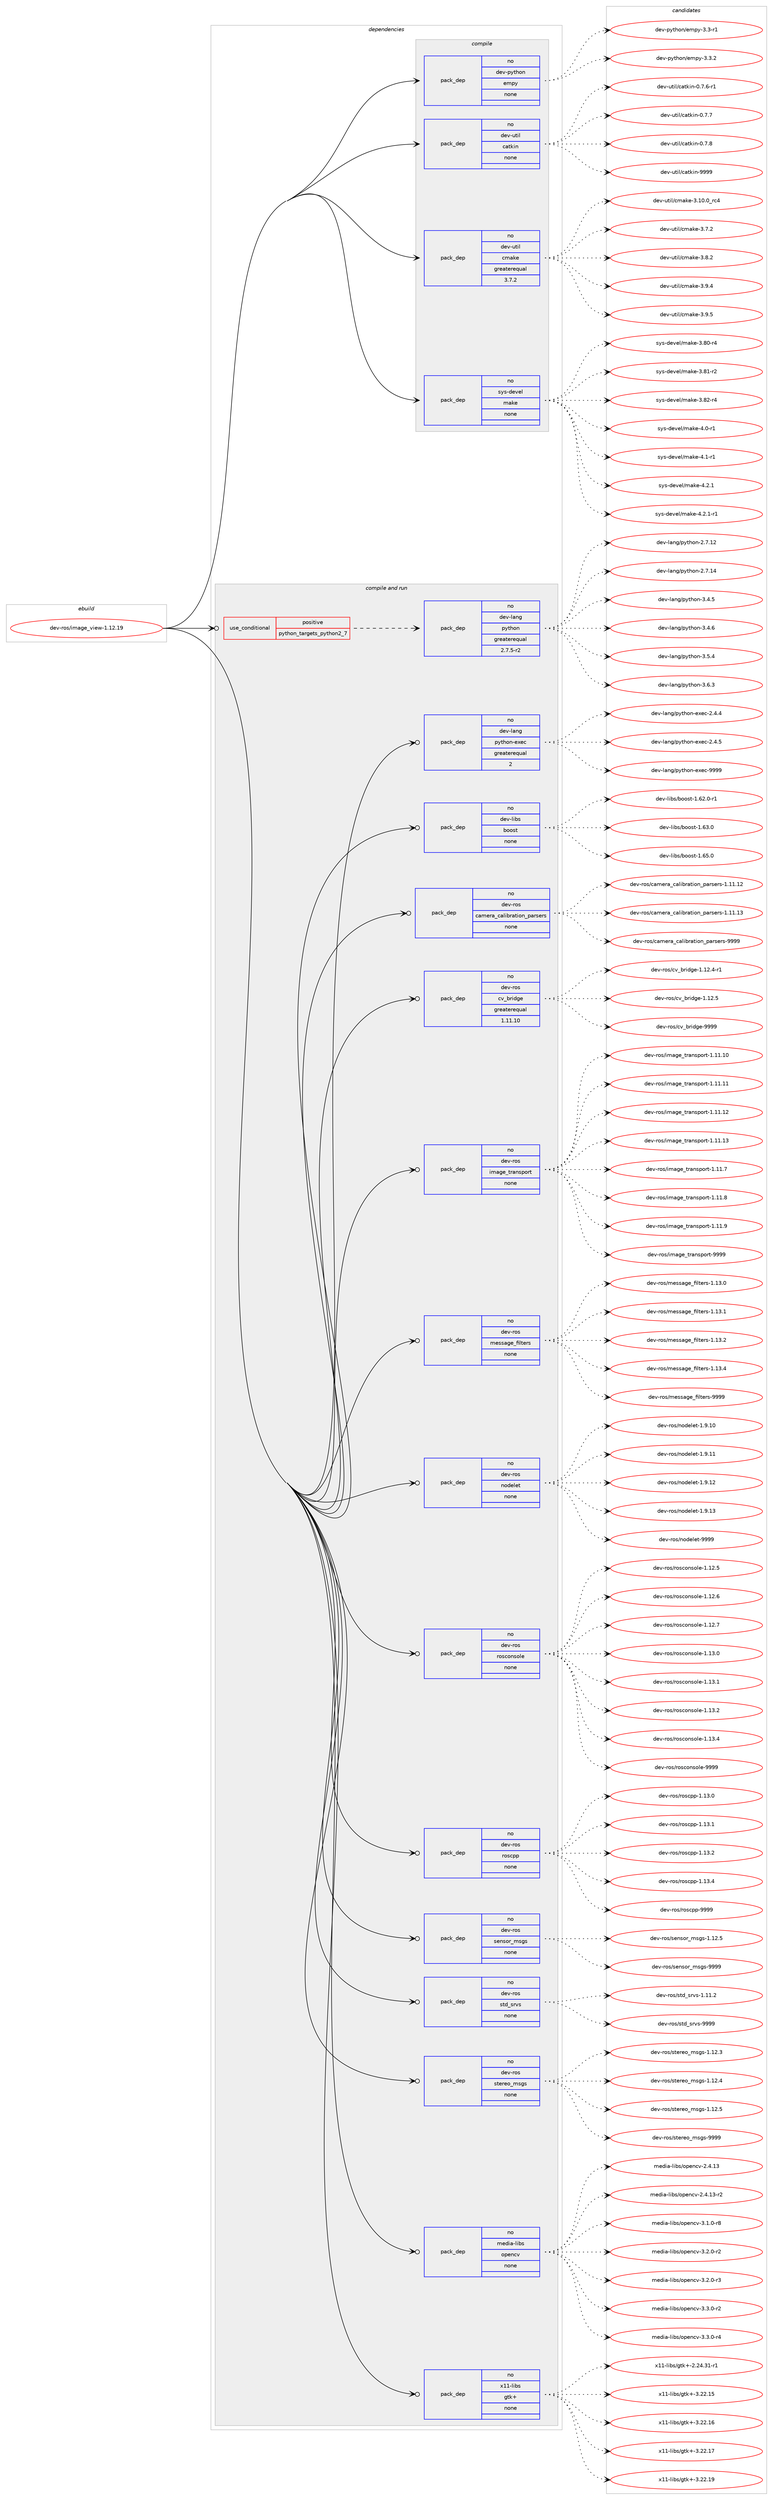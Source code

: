 digraph prolog {

# *************
# Graph options
# *************

newrank=true;
concentrate=true;
compound=true;
graph [rankdir=LR,fontname=Helvetica,fontsize=10,ranksep=1.5];#, ranksep=2.5, nodesep=0.2];
edge  [arrowhead=vee];
node  [fontname=Helvetica,fontsize=10];

# **********
# The ebuild
# **********

subgraph cluster_leftcol {
color=gray;
rank=same;
label=<<i>ebuild</i>>;
id [label="dev-ros/image_view-1.12.19", color=red, width=4, href="../dev-ros/image_view-1.12.19.svg"];
}

# ****************
# The dependencies
# ****************

subgraph cluster_midcol {
color=gray;
label=<<i>dependencies</i>>;
subgraph cluster_compile {
fillcolor="#eeeeee";
style=filled;
label=<<i>compile</i>>;
subgraph pack153313 {
dependency202832 [label=<<TABLE BORDER="0" CELLBORDER="1" CELLSPACING="0" CELLPADDING="4" WIDTH="220"><TR><TD ROWSPAN="6" CELLPADDING="30">pack_dep</TD></TR><TR><TD WIDTH="110">no</TD></TR><TR><TD>dev-python</TD></TR><TR><TD>empy</TD></TR><TR><TD>none</TD></TR><TR><TD></TD></TR></TABLE>>, shape=none, color=blue];
}
id:e -> dependency202832:w [weight=20,style="solid",arrowhead="vee"];
subgraph pack153314 {
dependency202833 [label=<<TABLE BORDER="0" CELLBORDER="1" CELLSPACING="0" CELLPADDING="4" WIDTH="220"><TR><TD ROWSPAN="6" CELLPADDING="30">pack_dep</TD></TR><TR><TD WIDTH="110">no</TD></TR><TR><TD>dev-util</TD></TR><TR><TD>catkin</TD></TR><TR><TD>none</TD></TR><TR><TD></TD></TR></TABLE>>, shape=none, color=blue];
}
id:e -> dependency202833:w [weight=20,style="solid",arrowhead="vee"];
subgraph pack153315 {
dependency202834 [label=<<TABLE BORDER="0" CELLBORDER="1" CELLSPACING="0" CELLPADDING="4" WIDTH="220"><TR><TD ROWSPAN="6" CELLPADDING="30">pack_dep</TD></TR><TR><TD WIDTH="110">no</TD></TR><TR><TD>dev-util</TD></TR><TR><TD>cmake</TD></TR><TR><TD>greaterequal</TD></TR><TR><TD>3.7.2</TD></TR></TABLE>>, shape=none, color=blue];
}
id:e -> dependency202834:w [weight=20,style="solid",arrowhead="vee"];
subgraph pack153316 {
dependency202835 [label=<<TABLE BORDER="0" CELLBORDER="1" CELLSPACING="0" CELLPADDING="4" WIDTH="220"><TR><TD ROWSPAN="6" CELLPADDING="30">pack_dep</TD></TR><TR><TD WIDTH="110">no</TD></TR><TR><TD>sys-devel</TD></TR><TR><TD>make</TD></TR><TR><TD>none</TD></TR><TR><TD></TD></TR></TABLE>>, shape=none, color=blue];
}
id:e -> dependency202835:w [weight=20,style="solid",arrowhead="vee"];
}
subgraph cluster_compileandrun {
fillcolor="#eeeeee";
style=filled;
label=<<i>compile and run</i>>;
subgraph cond45532 {
dependency202836 [label=<<TABLE BORDER="0" CELLBORDER="1" CELLSPACING="0" CELLPADDING="4"><TR><TD ROWSPAN="3" CELLPADDING="10">use_conditional</TD></TR><TR><TD>positive</TD></TR><TR><TD>python_targets_python2_7</TD></TR></TABLE>>, shape=none, color=red];
subgraph pack153317 {
dependency202837 [label=<<TABLE BORDER="0" CELLBORDER="1" CELLSPACING="0" CELLPADDING="4" WIDTH="220"><TR><TD ROWSPAN="6" CELLPADDING="30">pack_dep</TD></TR><TR><TD WIDTH="110">no</TD></TR><TR><TD>dev-lang</TD></TR><TR><TD>python</TD></TR><TR><TD>greaterequal</TD></TR><TR><TD>2.7.5-r2</TD></TR></TABLE>>, shape=none, color=blue];
}
dependency202836:e -> dependency202837:w [weight=20,style="dashed",arrowhead="vee"];
}
id:e -> dependency202836:w [weight=20,style="solid",arrowhead="odotvee"];
subgraph pack153318 {
dependency202838 [label=<<TABLE BORDER="0" CELLBORDER="1" CELLSPACING="0" CELLPADDING="4" WIDTH="220"><TR><TD ROWSPAN="6" CELLPADDING="30">pack_dep</TD></TR><TR><TD WIDTH="110">no</TD></TR><TR><TD>dev-lang</TD></TR><TR><TD>python-exec</TD></TR><TR><TD>greaterequal</TD></TR><TR><TD>2</TD></TR></TABLE>>, shape=none, color=blue];
}
id:e -> dependency202838:w [weight=20,style="solid",arrowhead="odotvee"];
subgraph pack153319 {
dependency202839 [label=<<TABLE BORDER="0" CELLBORDER="1" CELLSPACING="0" CELLPADDING="4" WIDTH="220"><TR><TD ROWSPAN="6" CELLPADDING="30">pack_dep</TD></TR><TR><TD WIDTH="110">no</TD></TR><TR><TD>dev-libs</TD></TR><TR><TD>boost</TD></TR><TR><TD>none</TD></TR><TR><TD></TD></TR></TABLE>>, shape=none, color=blue];
}
id:e -> dependency202839:w [weight=20,style="solid",arrowhead="odotvee"];
subgraph pack153320 {
dependency202840 [label=<<TABLE BORDER="0" CELLBORDER="1" CELLSPACING="0" CELLPADDING="4" WIDTH="220"><TR><TD ROWSPAN="6" CELLPADDING="30">pack_dep</TD></TR><TR><TD WIDTH="110">no</TD></TR><TR><TD>dev-ros</TD></TR><TR><TD>camera_calibration_parsers</TD></TR><TR><TD>none</TD></TR><TR><TD></TD></TR></TABLE>>, shape=none, color=blue];
}
id:e -> dependency202840:w [weight=20,style="solid",arrowhead="odotvee"];
subgraph pack153321 {
dependency202841 [label=<<TABLE BORDER="0" CELLBORDER="1" CELLSPACING="0" CELLPADDING="4" WIDTH="220"><TR><TD ROWSPAN="6" CELLPADDING="30">pack_dep</TD></TR><TR><TD WIDTH="110">no</TD></TR><TR><TD>dev-ros</TD></TR><TR><TD>cv_bridge</TD></TR><TR><TD>greaterequal</TD></TR><TR><TD>1.11.10</TD></TR></TABLE>>, shape=none, color=blue];
}
id:e -> dependency202841:w [weight=20,style="solid",arrowhead="odotvee"];
subgraph pack153322 {
dependency202842 [label=<<TABLE BORDER="0" CELLBORDER="1" CELLSPACING="0" CELLPADDING="4" WIDTH="220"><TR><TD ROWSPAN="6" CELLPADDING="30">pack_dep</TD></TR><TR><TD WIDTH="110">no</TD></TR><TR><TD>dev-ros</TD></TR><TR><TD>image_transport</TD></TR><TR><TD>none</TD></TR><TR><TD></TD></TR></TABLE>>, shape=none, color=blue];
}
id:e -> dependency202842:w [weight=20,style="solid",arrowhead="odotvee"];
subgraph pack153323 {
dependency202843 [label=<<TABLE BORDER="0" CELLBORDER="1" CELLSPACING="0" CELLPADDING="4" WIDTH="220"><TR><TD ROWSPAN="6" CELLPADDING="30">pack_dep</TD></TR><TR><TD WIDTH="110">no</TD></TR><TR><TD>dev-ros</TD></TR><TR><TD>message_filters</TD></TR><TR><TD>none</TD></TR><TR><TD></TD></TR></TABLE>>, shape=none, color=blue];
}
id:e -> dependency202843:w [weight=20,style="solid",arrowhead="odotvee"];
subgraph pack153324 {
dependency202844 [label=<<TABLE BORDER="0" CELLBORDER="1" CELLSPACING="0" CELLPADDING="4" WIDTH="220"><TR><TD ROWSPAN="6" CELLPADDING="30">pack_dep</TD></TR><TR><TD WIDTH="110">no</TD></TR><TR><TD>dev-ros</TD></TR><TR><TD>nodelet</TD></TR><TR><TD>none</TD></TR><TR><TD></TD></TR></TABLE>>, shape=none, color=blue];
}
id:e -> dependency202844:w [weight=20,style="solid",arrowhead="odotvee"];
subgraph pack153325 {
dependency202845 [label=<<TABLE BORDER="0" CELLBORDER="1" CELLSPACING="0" CELLPADDING="4" WIDTH="220"><TR><TD ROWSPAN="6" CELLPADDING="30">pack_dep</TD></TR><TR><TD WIDTH="110">no</TD></TR><TR><TD>dev-ros</TD></TR><TR><TD>rosconsole</TD></TR><TR><TD>none</TD></TR><TR><TD></TD></TR></TABLE>>, shape=none, color=blue];
}
id:e -> dependency202845:w [weight=20,style="solid",arrowhead="odotvee"];
subgraph pack153326 {
dependency202846 [label=<<TABLE BORDER="0" CELLBORDER="1" CELLSPACING="0" CELLPADDING="4" WIDTH="220"><TR><TD ROWSPAN="6" CELLPADDING="30">pack_dep</TD></TR><TR><TD WIDTH="110">no</TD></TR><TR><TD>dev-ros</TD></TR><TR><TD>roscpp</TD></TR><TR><TD>none</TD></TR><TR><TD></TD></TR></TABLE>>, shape=none, color=blue];
}
id:e -> dependency202846:w [weight=20,style="solid",arrowhead="odotvee"];
subgraph pack153327 {
dependency202847 [label=<<TABLE BORDER="0" CELLBORDER="1" CELLSPACING="0" CELLPADDING="4" WIDTH="220"><TR><TD ROWSPAN="6" CELLPADDING="30">pack_dep</TD></TR><TR><TD WIDTH="110">no</TD></TR><TR><TD>dev-ros</TD></TR><TR><TD>sensor_msgs</TD></TR><TR><TD>none</TD></TR><TR><TD></TD></TR></TABLE>>, shape=none, color=blue];
}
id:e -> dependency202847:w [weight=20,style="solid",arrowhead="odotvee"];
subgraph pack153328 {
dependency202848 [label=<<TABLE BORDER="0" CELLBORDER="1" CELLSPACING="0" CELLPADDING="4" WIDTH="220"><TR><TD ROWSPAN="6" CELLPADDING="30">pack_dep</TD></TR><TR><TD WIDTH="110">no</TD></TR><TR><TD>dev-ros</TD></TR><TR><TD>std_srvs</TD></TR><TR><TD>none</TD></TR><TR><TD></TD></TR></TABLE>>, shape=none, color=blue];
}
id:e -> dependency202848:w [weight=20,style="solid",arrowhead="odotvee"];
subgraph pack153329 {
dependency202849 [label=<<TABLE BORDER="0" CELLBORDER="1" CELLSPACING="0" CELLPADDING="4" WIDTH="220"><TR><TD ROWSPAN="6" CELLPADDING="30">pack_dep</TD></TR><TR><TD WIDTH="110">no</TD></TR><TR><TD>dev-ros</TD></TR><TR><TD>stereo_msgs</TD></TR><TR><TD>none</TD></TR><TR><TD></TD></TR></TABLE>>, shape=none, color=blue];
}
id:e -> dependency202849:w [weight=20,style="solid",arrowhead="odotvee"];
subgraph pack153330 {
dependency202850 [label=<<TABLE BORDER="0" CELLBORDER="1" CELLSPACING="0" CELLPADDING="4" WIDTH="220"><TR><TD ROWSPAN="6" CELLPADDING="30">pack_dep</TD></TR><TR><TD WIDTH="110">no</TD></TR><TR><TD>media-libs</TD></TR><TR><TD>opencv</TD></TR><TR><TD>none</TD></TR><TR><TD></TD></TR></TABLE>>, shape=none, color=blue];
}
id:e -> dependency202850:w [weight=20,style="solid",arrowhead="odotvee"];
subgraph pack153331 {
dependency202851 [label=<<TABLE BORDER="0" CELLBORDER="1" CELLSPACING="0" CELLPADDING="4" WIDTH="220"><TR><TD ROWSPAN="6" CELLPADDING="30">pack_dep</TD></TR><TR><TD WIDTH="110">no</TD></TR><TR><TD>x11-libs</TD></TR><TR><TD>gtk+</TD></TR><TR><TD>none</TD></TR><TR><TD></TD></TR></TABLE>>, shape=none, color=blue];
}
id:e -> dependency202851:w [weight=20,style="solid",arrowhead="odotvee"];
}
subgraph cluster_run {
fillcolor="#eeeeee";
style=filled;
label=<<i>run</i>>;
}
}

# **************
# The candidates
# **************

subgraph cluster_choices {
rank=same;
color=gray;
label=<<i>candidates</i>>;

subgraph choice153313 {
color=black;
nodesep=1;
choice1001011184511212111610411111047101109112121455146514511449 [label="dev-python/empy-3.3-r1", color=red, width=4,href="../dev-python/empy-3.3-r1.svg"];
choice1001011184511212111610411111047101109112121455146514650 [label="dev-python/empy-3.3.2", color=red, width=4,href="../dev-python/empy-3.3.2.svg"];
dependency202832:e -> choice1001011184511212111610411111047101109112121455146514511449:w [style=dotted,weight="100"];
dependency202832:e -> choice1001011184511212111610411111047101109112121455146514650:w [style=dotted,weight="100"];
}
subgraph choice153314 {
color=black;
nodesep=1;
choice100101118451171161051084799971161071051104548465546544511449 [label="dev-util/catkin-0.7.6-r1", color=red, width=4,href="../dev-util/catkin-0.7.6-r1.svg"];
choice10010111845117116105108479997116107105110454846554655 [label="dev-util/catkin-0.7.7", color=red, width=4,href="../dev-util/catkin-0.7.7.svg"];
choice10010111845117116105108479997116107105110454846554656 [label="dev-util/catkin-0.7.8", color=red, width=4,href="../dev-util/catkin-0.7.8.svg"];
choice100101118451171161051084799971161071051104557575757 [label="dev-util/catkin-9999", color=red, width=4,href="../dev-util/catkin-9999.svg"];
dependency202833:e -> choice100101118451171161051084799971161071051104548465546544511449:w [style=dotted,weight="100"];
dependency202833:e -> choice10010111845117116105108479997116107105110454846554655:w [style=dotted,weight="100"];
dependency202833:e -> choice10010111845117116105108479997116107105110454846554656:w [style=dotted,weight="100"];
dependency202833:e -> choice100101118451171161051084799971161071051104557575757:w [style=dotted,weight="100"];
}
subgraph choice153315 {
color=black;
nodesep=1;
choice1001011184511711610510847991099710710145514649484648951149952 [label="dev-util/cmake-3.10.0_rc4", color=red, width=4,href="../dev-util/cmake-3.10.0_rc4.svg"];
choice10010111845117116105108479910997107101455146554650 [label="dev-util/cmake-3.7.2", color=red, width=4,href="../dev-util/cmake-3.7.2.svg"];
choice10010111845117116105108479910997107101455146564650 [label="dev-util/cmake-3.8.2", color=red, width=4,href="../dev-util/cmake-3.8.2.svg"];
choice10010111845117116105108479910997107101455146574652 [label="dev-util/cmake-3.9.4", color=red, width=4,href="../dev-util/cmake-3.9.4.svg"];
choice10010111845117116105108479910997107101455146574653 [label="dev-util/cmake-3.9.5", color=red, width=4,href="../dev-util/cmake-3.9.5.svg"];
dependency202834:e -> choice1001011184511711610510847991099710710145514649484648951149952:w [style=dotted,weight="100"];
dependency202834:e -> choice10010111845117116105108479910997107101455146554650:w [style=dotted,weight="100"];
dependency202834:e -> choice10010111845117116105108479910997107101455146564650:w [style=dotted,weight="100"];
dependency202834:e -> choice10010111845117116105108479910997107101455146574652:w [style=dotted,weight="100"];
dependency202834:e -> choice10010111845117116105108479910997107101455146574653:w [style=dotted,weight="100"];
}
subgraph choice153316 {
color=black;
nodesep=1;
choice11512111545100101118101108471099710710145514656484511452 [label="sys-devel/make-3.80-r4", color=red, width=4,href="../sys-devel/make-3.80-r4.svg"];
choice11512111545100101118101108471099710710145514656494511450 [label="sys-devel/make-3.81-r2", color=red, width=4,href="../sys-devel/make-3.81-r2.svg"];
choice11512111545100101118101108471099710710145514656504511452 [label="sys-devel/make-3.82-r4", color=red, width=4,href="../sys-devel/make-3.82-r4.svg"];
choice115121115451001011181011084710997107101455246484511449 [label="sys-devel/make-4.0-r1", color=red, width=4,href="../sys-devel/make-4.0-r1.svg"];
choice115121115451001011181011084710997107101455246494511449 [label="sys-devel/make-4.1-r1", color=red, width=4,href="../sys-devel/make-4.1-r1.svg"];
choice115121115451001011181011084710997107101455246504649 [label="sys-devel/make-4.2.1", color=red, width=4,href="../sys-devel/make-4.2.1.svg"];
choice1151211154510010111810110847109971071014552465046494511449 [label="sys-devel/make-4.2.1-r1", color=red, width=4,href="../sys-devel/make-4.2.1-r1.svg"];
dependency202835:e -> choice11512111545100101118101108471099710710145514656484511452:w [style=dotted,weight="100"];
dependency202835:e -> choice11512111545100101118101108471099710710145514656494511450:w [style=dotted,weight="100"];
dependency202835:e -> choice11512111545100101118101108471099710710145514656504511452:w [style=dotted,weight="100"];
dependency202835:e -> choice115121115451001011181011084710997107101455246484511449:w [style=dotted,weight="100"];
dependency202835:e -> choice115121115451001011181011084710997107101455246494511449:w [style=dotted,weight="100"];
dependency202835:e -> choice115121115451001011181011084710997107101455246504649:w [style=dotted,weight="100"];
dependency202835:e -> choice1151211154510010111810110847109971071014552465046494511449:w [style=dotted,weight="100"];
}
subgraph choice153317 {
color=black;
nodesep=1;
choice10010111845108971101034711212111610411111045504655464950 [label="dev-lang/python-2.7.12", color=red, width=4,href="../dev-lang/python-2.7.12.svg"];
choice10010111845108971101034711212111610411111045504655464952 [label="dev-lang/python-2.7.14", color=red, width=4,href="../dev-lang/python-2.7.14.svg"];
choice100101118451089711010347112121116104111110455146524653 [label="dev-lang/python-3.4.5", color=red, width=4,href="../dev-lang/python-3.4.5.svg"];
choice100101118451089711010347112121116104111110455146524654 [label="dev-lang/python-3.4.6", color=red, width=4,href="../dev-lang/python-3.4.6.svg"];
choice100101118451089711010347112121116104111110455146534652 [label="dev-lang/python-3.5.4", color=red, width=4,href="../dev-lang/python-3.5.4.svg"];
choice100101118451089711010347112121116104111110455146544651 [label="dev-lang/python-3.6.3", color=red, width=4,href="../dev-lang/python-3.6.3.svg"];
dependency202837:e -> choice10010111845108971101034711212111610411111045504655464950:w [style=dotted,weight="100"];
dependency202837:e -> choice10010111845108971101034711212111610411111045504655464952:w [style=dotted,weight="100"];
dependency202837:e -> choice100101118451089711010347112121116104111110455146524653:w [style=dotted,weight="100"];
dependency202837:e -> choice100101118451089711010347112121116104111110455146524654:w [style=dotted,weight="100"];
dependency202837:e -> choice100101118451089711010347112121116104111110455146534652:w [style=dotted,weight="100"];
dependency202837:e -> choice100101118451089711010347112121116104111110455146544651:w [style=dotted,weight="100"];
}
subgraph choice153318 {
color=black;
nodesep=1;
choice1001011184510897110103471121211161041111104510112010199455046524652 [label="dev-lang/python-exec-2.4.4", color=red, width=4,href="../dev-lang/python-exec-2.4.4.svg"];
choice1001011184510897110103471121211161041111104510112010199455046524653 [label="dev-lang/python-exec-2.4.5", color=red, width=4,href="../dev-lang/python-exec-2.4.5.svg"];
choice10010111845108971101034711212111610411111045101120101994557575757 [label="dev-lang/python-exec-9999", color=red, width=4,href="../dev-lang/python-exec-9999.svg"];
dependency202838:e -> choice1001011184510897110103471121211161041111104510112010199455046524652:w [style=dotted,weight="100"];
dependency202838:e -> choice1001011184510897110103471121211161041111104510112010199455046524653:w [style=dotted,weight="100"];
dependency202838:e -> choice10010111845108971101034711212111610411111045101120101994557575757:w [style=dotted,weight="100"];
}
subgraph choice153319 {
color=black;
nodesep=1;
choice10010111845108105981154798111111115116454946545046484511449 [label="dev-libs/boost-1.62.0-r1", color=red, width=4,href="../dev-libs/boost-1.62.0-r1.svg"];
choice1001011184510810598115479811111111511645494654514648 [label="dev-libs/boost-1.63.0", color=red, width=4,href="../dev-libs/boost-1.63.0.svg"];
choice1001011184510810598115479811111111511645494654534648 [label="dev-libs/boost-1.65.0", color=red, width=4,href="../dev-libs/boost-1.65.0.svg"];
dependency202839:e -> choice10010111845108105981154798111111115116454946545046484511449:w [style=dotted,weight="100"];
dependency202839:e -> choice1001011184510810598115479811111111511645494654514648:w [style=dotted,weight="100"];
dependency202839:e -> choice1001011184510810598115479811111111511645494654534648:w [style=dotted,weight="100"];
}
subgraph choice153320 {
color=black;
nodesep=1;
choice1001011184511411111547999710910111497959997108105981149711610511111095112971141151011141154549464949464950 [label="dev-ros/camera_calibration_parsers-1.11.12", color=red, width=4,href="../dev-ros/camera_calibration_parsers-1.11.12.svg"];
choice1001011184511411111547999710910111497959997108105981149711610511111095112971141151011141154549464949464951 [label="dev-ros/camera_calibration_parsers-1.11.13", color=red, width=4,href="../dev-ros/camera_calibration_parsers-1.11.13.svg"];
choice1001011184511411111547999710910111497959997108105981149711610511111095112971141151011141154557575757 [label="dev-ros/camera_calibration_parsers-9999", color=red, width=4,href="../dev-ros/camera_calibration_parsers-9999.svg"];
dependency202840:e -> choice1001011184511411111547999710910111497959997108105981149711610511111095112971141151011141154549464949464950:w [style=dotted,weight="100"];
dependency202840:e -> choice1001011184511411111547999710910111497959997108105981149711610511111095112971141151011141154549464949464951:w [style=dotted,weight="100"];
dependency202840:e -> choice1001011184511411111547999710910111497959997108105981149711610511111095112971141151011141154557575757:w [style=dotted,weight="100"];
}
subgraph choice153321 {
color=black;
nodesep=1;
choice1001011184511411111547991189598114105100103101454946495046524511449 [label="dev-ros/cv_bridge-1.12.4-r1", color=red, width=4,href="../dev-ros/cv_bridge-1.12.4-r1.svg"];
choice100101118451141111154799118959811410510010310145494649504653 [label="dev-ros/cv_bridge-1.12.5", color=red, width=4,href="../dev-ros/cv_bridge-1.12.5.svg"];
choice10010111845114111115479911895981141051001031014557575757 [label="dev-ros/cv_bridge-9999", color=red, width=4,href="../dev-ros/cv_bridge-9999.svg"];
dependency202841:e -> choice1001011184511411111547991189598114105100103101454946495046524511449:w [style=dotted,weight="100"];
dependency202841:e -> choice100101118451141111154799118959811410510010310145494649504653:w [style=dotted,weight="100"];
dependency202841:e -> choice10010111845114111115479911895981141051001031014557575757:w [style=dotted,weight="100"];
}
subgraph choice153322 {
color=black;
nodesep=1;
choice10010111845114111115471051099710310195116114971101151121111141164549464949464948 [label="dev-ros/image_transport-1.11.10", color=red, width=4,href="../dev-ros/image_transport-1.11.10.svg"];
choice10010111845114111115471051099710310195116114971101151121111141164549464949464949 [label="dev-ros/image_transport-1.11.11", color=red, width=4,href="../dev-ros/image_transport-1.11.11.svg"];
choice10010111845114111115471051099710310195116114971101151121111141164549464949464950 [label="dev-ros/image_transport-1.11.12", color=red, width=4,href="../dev-ros/image_transport-1.11.12.svg"];
choice10010111845114111115471051099710310195116114971101151121111141164549464949464951 [label="dev-ros/image_transport-1.11.13", color=red, width=4,href="../dev-ros/image_transport-1.11.13.svg"];
choice100101118451141111154710510997103101951161149711011511211111411645494649494655 [label="dev-ros/image_transport-1.11.7", color=red, width=4,href="../dev-ros/image_transport-1.11.7.svg"];
choice100101118451141111154710510997103101951161149711011511211111411645494649494656 [label="dev-ros/image_transport-1.11.8", color=red, width=4,href="../dev-ros/image_transport-1.11.8.svg"];
choice100101118451141111154710510997103101951161149711011511211111411645494649494657 [label="dev-ros/image_transport-1.11.9", color=red, width=4,href="../dev-ros/image_transport-1.11.9.svg"];
choice10010111845114111115471051099710310195116114971101151121111141164557575757 [label="dev-ros/image_transport-9999", color=red, width=4,href="../dev-ros/image_transport-9999.svg"];
dependency202842:e -> choice10010111845114111115471051099710310195116114971101151121111141164549464949464948:w [style=dotted,weight="100"];
dependency202842:e -> choice10010111845114111115471051099710310195116114971101151121111141164549464949464949:w [style=dotted,weight="100"];
dependency202842:e -> choice10010111845114111115471051099710310195116114971101151121111141164549464949464950:w [style=dotted,weight="100"];
dependency202842:e -> choice10010111845114111115471051099710310195116114971101151121111141164549464949464951:w [style=dotted,weight="100"];
dependency202842:e -> choice100101118451141111154710510997103101951161149711011511211111411645494649494655:w [style=dotted,weight="100"];
dependency202842:e -> choice100101118451141111154710510997103101951161149711011511211111411645494649494656:w [style=dotted,weight="100"];
dependency202842:e -> choice100101118451141111154710510997103101951161149711011511211111411645494649494657:w [style=dotted,weight="100"];
dependency202842:e -> choice10010111845114111115471051099710310195116114971101151121111141164557575757:w [style=dotted,weight="100"];
}
subgraph choice153323 {
color=black;
nodesep=1;
choice1001011184511411111547109101115115971031019510210510811610111411545494649514648 [label="dev-ros/message_filters-1.13.0", color=red, width=4,href="../dev-ros/message_filters-1.13.0.svg"];
choice1001011184511411111547109101115115971031019510210510811610111411545494649514649 [label="dev-ros/message_filters-1.13.1", color=red, width=4,href="../dev-ros/message_filters-1.13.1.svg"];
choice1001011184511411111547109101115115971031019510210510811610111411545494649514650 [label="dev-ros/message_filters-1.13.2", color=red, width=4,href="../dev-ros/message_filters-1.13.2.svg"];
choice1001011184511411111547109101115115971031019510210510811610111411545494649514652 [label="dev-ros/message_filters-1.13.4", color=red, width=4,href="../dev-ros/message_filters-1.13.4.svg"];
choice100101118451141111154710910111511597103101951021051081161011141154557575757 [label="dev-ros/message_filters-9999", color=red, width=4,href="../dev-ros/message_filters-9999.svg"];
dependency202843:e -> choice1001011184511411111547109101115115971031019510210510811610111411545494649514648:w [style=dotted,weight="100"];
dependency202843:e -> choice1001011184511411111547109101115115971031019510210510811610111411545494649514649:w [style=dotted,weight="100"];
dependency202843:e -> choice1001011184511411111547109101115115971031019510210510811610111411545494649514650:w [style=dotted,weight="100"];
dependency202843:e -> choice1001011184511411111547109101115115971031019510210510811610111411545494649514652:w [style=dotted,weight="100"];
dependency202843:e -> choice100101118451141111154710910111511597103101951021051081161011141154557575757:w [style=dotted,weight="100"];
}
subgraph choice153324 {
color=black;
nodesep=1;
choice100101118451141111154711011110010110810111645494657464948 [label="dev-ros/nodelet-1.9.10", color=red, width=4,href="../dev-ros/nodelet-1.9.10.svg"];
choice100101118451141111154711011110010110810111645494657464949 [label="dev-ros/nodelet-1.9.11", color=red, width=4,href="../dev-ros/nodelet-1.9.11.svg"];
choice100101118451141111154711011110010110810111645494657464950 [label="dev-ros/nodelet-1.9.12", color=red, width=4,href="../dev-ros/nodelet-1.9.12.svg"];
choice100101118451141111154711011110010110810111645494657464951 [label="dev-ros/nodelet-1.9.13", color=red, width=4,href="../dev-ros/nodelet-1.9.13.svg"];
choice10010111845114111115471101111001011081011164557575757 [label="dev-ros/nodelet-9999", color=red, width=4,href="../dev-ros/nodelet-9999.svg"];
dependency202844:e -> choice100101118451141111154711011110010110810111645494657464948:w [style=dotted,weight="100"];
dependency202844:e -> choice100101118451141111154711011110010110810111645494657464949:w [style=dotted,weight="100"];
dependency202844:e -> choice100101118451141111154711011110010110810111645494657464950:w [style=dotted,weight="100"];
dependency202844:e -> choice100101118451141111154711011110010110810111645494657464951:w [style=dotted,weight="100"];
dependency202844:e -> choice10010111845114111115471101111001011081011164557575757:w [style=dotted,weight="100"];
}
subgraph choice153325 {
color=black;
nodesep=1;
choice10010111845114111115471141111159911111011511110810145494649504653 [label="dev-ros/rosconsole-1.12.5", color=red, width=4,href="../dev-ros/rosconsole-1.12.5.svg"];
choice10010111845114111115471141111159911111011511110810145494649504654 [label="dev-ros/rosconsole-1.12.6", color=red, width=4,href="../dev-ros/rosconsole-1.12.6.svg"];
choice10010111845114111115471141111159911111011511110810145494649504655 [label="dev-ros/rosconsole-1.12.7", color=red, width=4,href="../dev-ros/rosconsole-1.12.7.svg"];
choice10010111845114111115471141111159911111011511110810145494649514648 [label="dev-ros/rosconsole-1.13.0", color=red, width=4,href="../dev-ros/rosconsole-1.13.0.svg"];
choice10010111845114111115471141111159911111011511110810145494649514649 [label="dev-ros/rosconsole-1.13.1", color=red, width=4,href="../dev-ros/rosconsole-1.13.1.svg"];
choice10010111845114111115471141111159911111011511110810145494649514650 [label="dev-ros/rosconsole-1.13.2", color=red, width=4,href="../dev-ros/rosconsole-1.13.2.svg"];
choice10010111845114111115471141111159911111011511110810145494649514652 [label="dev-ros/rosconsole-1.13.4", color=red, width=4,href="../dev-ros/rosconsole-1.13.4.svg"];
choice1001011184511411111547114111115991111101151111081014557575757 [label="dev-ros/rosconsole-9999", color=red, width=4,href="../dev-ros/rosconsole-9999.svg"];
dependency202845:e -> choice10010111845114111115471141111159911111011511110810145494649504653:w [style=dotted,weight="100"];
dependency202845:e -> choice10010111845114111115471141111159911111011511110810145494649504654:w [style=dotted,weight="100"];
dependency202845:e -> choice10010111845114111115471141111159911111011511110810145494649504655:w [style=dotted,weight="100"];
dependency202845:e -> choice10010111845114111115471141111159911111011511110810145494649514648:w [style=dotted,weight="100"];
dependency202845:e -> choice10010111845114111115471141111159911111011511110810145494649514649:w [style=dotted,weight="100"];
dependency202845:e -> choice10010111845114111115471141111159911111011511110810145494649514650:w [style=dotted,weight="100"];
dependency202845:e -> choice10010111845114111115471141111159911111011511110810145494649514652:w [style=dotted,weight="100"];
dependency202845:e -> choice1001011184511411111547114111115991111101151111081014557575757:w [style=dotted,weight="100"];
}
subgraph choice153326 {
color=black;
nodesep=1;
choice10010111845114111115471141111159911211245494649514648 [label="dev-ros/roscpp-1.13.0", color=red, width=4,href="../dev-ros/roscpp-1.13.0.svg"];
choice10010111845114111115471141111159911211245494649514649 [label="dev-ros/roscpp-1.13.1", color=red, width=4,href="../dev-ros/roscpp-1.13.1.svg"];
choice10010111845114111115471141111159911211245494649514650 [label="dev-ros/roscpp-1.13.2", color=red, width=4,href="../dev-ros/roscpp-1.13.2.svg"];
choice10010111845114111115471141111159911211245494649514652 [label="dev-ros/roscpp-1.13.4", color=red, width=4,href="../dev-ros/roscpp-1.13.4.svg"];
choice1001011184511411111547114111115991121124557575757 [label="dev-ros/roscpp-9999", color=red, width=4,href="../dev-ros/roscpp-9999.svg"];
dependency202846:e -> choice10010111845114111115471141111159911211245494649514648:w [style=dotted,weight="100"];
dependency202846:e -> choice10010111845114111115471141111159911211245494649514649:w [style=dotted,weight="100"];
dependency202846:e -> choice10010111845114111115471141111159911211245494649514650:w [style=dotted,weight="100"];
dependency202846:e -> choice10010111845114111115471141111159911211245494649514652:w [style=dotted,weight="100"];
dependency202846:e -> choice1001011184511411111547114111115991121124557575757:w [style=dotted,weight="100"];
}
subgraph choice153327 {
color=black;
nodesep=1;
choice10010111845114111115471151011101151111149510911510311545494649504653 [label="dev-ros/sensor_msgs-1.12.5", color=red, width=4,href="../dev-ros/sensor_msgs-1.12.5.svg"];
choice1001011184511411111547115101110115111114951091151031154557575757 [label="dev-ros/sensor_msgs-9999", color=red, width=4,href="../dev-ros/sensor_msgs-9999.svg"];
dependency202847:e -> choice10010111845114111115471151011101151111149510911510311545494649504653:w [style=dotted,weight="100"];
dependency202847:e -> choice1001011184511411111547115101110115111114951091151031154557575757:w [style=dotted,weight="100"];
}
subgraph choice153328 {
color=black;
nodesep=1;
choice10010111845114111115471151161009511511411811545494649494650 [label="dev-ros/std_srvs-1.11.2", color=red, width=4,href="../dev-ros/std_srvs-1.11.2.svg"];
choice1001011184511411111547115116100951151141181154557575757 [label="dev-ros/std_srvs-9999", color=red, width=4,href="../dev-ros/std_srvs-9999.svg"];
dependency202848:e -> choice10010111845114111115471151161009511511411811545494649494650:w [style=dotted,weight="100"];
dependency202848:e -> choice1001011184511411111547115116100951151141181154557575757:w [style=dotted,weight="100"];
}
subgraph choice153329 {
color=black;
nodesep=1;
choice10010111845114111115471151161011141011119510911510311545494649504651 [label="dev-ros/stereo_msgs-1.12.3", color=red, width=4,href="../dev-ros/stereo_msgs-1.12.3.svg"];
choice10010111845114111115471151161011141011119510911510311545494649504652 [label="dev-ros/stereo_msgs-1.12.4", color=red, width=4,href="../dev-ros/stereo_msgs-1.12.4.svg"];
choice10010111845114111115471151161011141011119510911510311545494649504653 [label="dev-ros/stereo_msgs-1.12.5", color=red, width=4,href="../dev-ros/stereo_msgs-1.12.5.svg"];
choice1001011184511411111547115116101114101111951091151031154557575757 [label="dev-ros/stereo_msgs-9999", color=red, width=4,href="../dev-ros/stereo_msgs-9999.svg"];
dependency202849:e -> choice10010111845114111115471151161011141011119510911510311545494649504651:w [style=dotted,weight="100"];
dependency202849:e -> choice10010111845114111115471151161011141011119510911510311545494649504652:w [style=dotted,weight="100"];
dependency202849:e -> choice10010111845114111115471151161011141011119510911510311545494649504653:w [style=dotted,weight="100"];
dependency202849:e -> choice1001011184511411111547115116101114101111951091151031154557575757:w [style=dotted,weight="100"];
}
subgraph choice153330 {
color=black;
nodesep=1;
choice109101100105974510810598115471111121011109911845504652464951 [label="media-libs/opencv-2.4.13", color=red, width=4,href="../media-libs/opencv-2.4.13.svg"];
choice1091011001059745108105981154711111210111099118455046524649514511450 [label="media-libs/opencv-2.4.13-r2", color=red, width=4,href="../media-libs/opencv-2.4.13-r2.svg"];
choice10910110010597451081059811547111112101110991184551464946484511456 [label="media-libs/opencv-3.1.0-r8", color=red, width=4,href="../media-libs/opencv-3.1.0-r8.svg"];
choice10910110010597451081059811547111112101110991184551465046484511450 [label="media-libs/opencv-3.2.0-r2", color=red, width=4,href="../media-libs/opencv-3.2.0-r2.svg"];
choice10910110010597451081059811547111112101110991184551465046484511451 [label="media-libs/opencv-3.2.0-r3", color=red, width=4,href="../media-libs/opencv-3.2.0-r3.svg"];
choice10910110010597451081059811547111112101110991184551465146484511450 [label="media-libs/opencv-3.3.0-r2", color=red, width=4,href="../media-libs/opencv-3.3.0-r2.svg"];
choice10910110010597451081059811547111112101110991184551465146484511452 [label="media-libs/opencv-3.3.0-r4", color=red, width=4,href="../media-libs/opencv-3.3.0-r4.svg"];
dependency202850:e -> choice109101100105974510810598115471111121011109911845504652464951:w [style=dotted,weight="100"];
dependency202850:e -> choice1091011001059745108105981154711111210111099118455046524649514511450:w [style=dotted,weight="100"];
dependency202850:e -> choice10910110010597451081059811547111112101110991184551464946484511456:w [style=dotted,weight="100"];
dependency202850:e -> choice10910110010597451081059811547111112101110991184551465046484511450:w [style=dotted,weight="100"];
dependency202850:e -> choice10910110010597451081059811547111112101110991184551465046484511451:w [style=dotted,weight="100"];
dependency202850:e -> choice10910110010597451081059811547111112101110991184551465146484511450:w [style=dotted,weight="100"];
dependency202850:e -> choice10910110010597451081059811547111112101110991184551465146484511452:w [style=dotted,weight="100"];
}
subgraph choice153331 {
color=black;
nodesep=1;
choice12049494510810598115471031161074345504650524651494511449 [label="x11-libs/gtk+-2.24.31-r1", color=red, width=4,href="../x11-libs/gtk+-2.24.31-r1.svg"];
choice1204949451081059811547103116107434551465050464953 [label="x11-libs/gtk+-3.22.15", color=red, width=4,href="../x11-libs/gtk+-3.22.15.svg"];
choice1204949451081059811547103116107434551465050464954 [label="x11-libs/gtk+-3.22.16", color=red, width=4,href="../x11-libs/gtk+-3.22.16.svg"];
choice1204949451081059811547103116107434551465050464955 [label="x11-libs/gtk+-3.22.17", color=red, width=4,href="../x11-libs/gtk+-3.22.17.svg"];
choice1204949451081059811547103116107434551465050464957 [label="x11-libs/gtk+-3.22.19", color=red, width=4,href="../x11-libs/gtk+-3.22.19.svg"];
dependency202851:e -> choice12049494510810598115471031161074345504650524651494511449:w [style=dotted,weight="100"];
dependency202851:e -> choice1204949451081059811547103116107434551465050464953:w [style=dotted,weight="100"];
dependency202851:e -> choice1204949451081059811547103116107434551465050464954:w [style=dotted,weight="100"];
dependency202851:e -> choice1204949451081059811547103116107434551465050464955:w [style=dotted,weight="100"];
dependency202851:e -> choice1204949451081059811547103116107434551465050464957:w [style=dotted,weight="100"];
}
}

}
